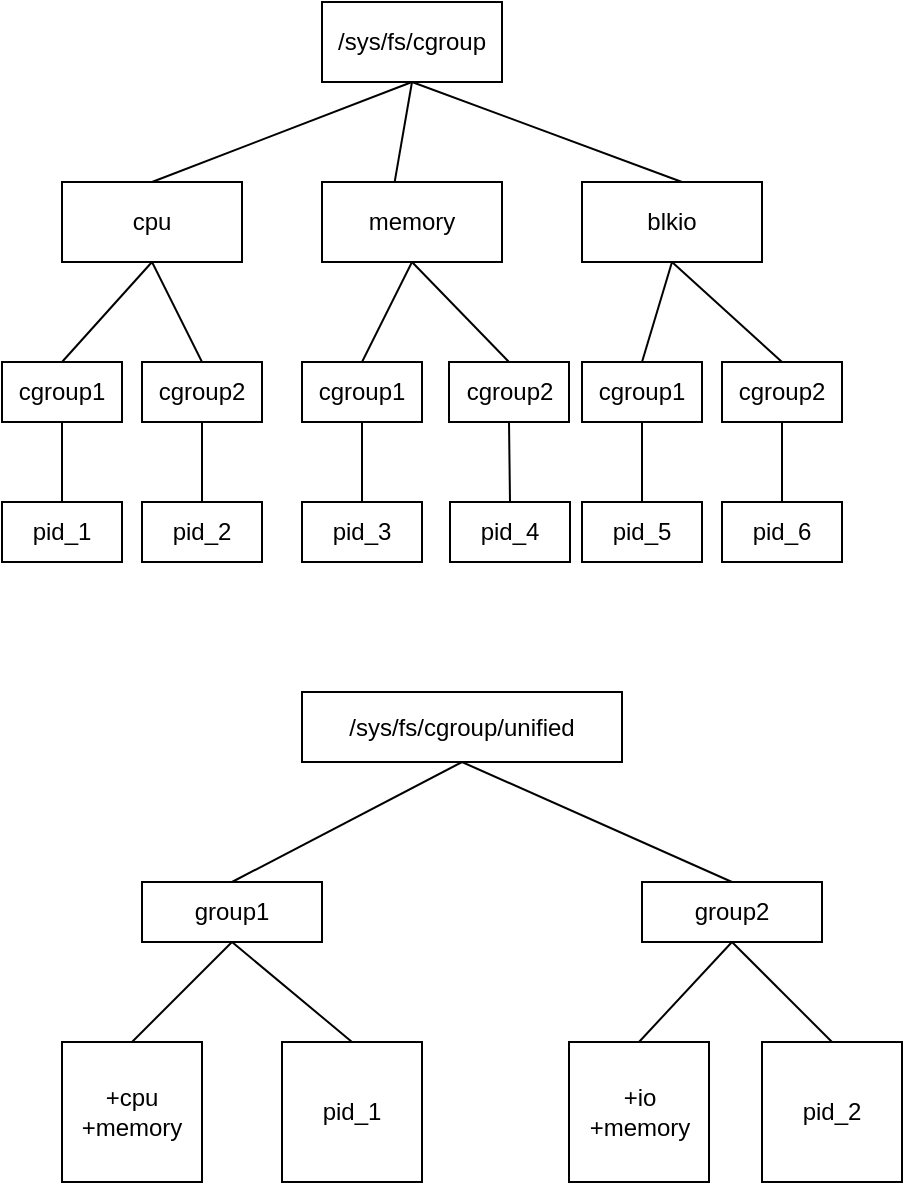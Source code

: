 <mxfile version="14.6.3" type="device"><diagram id="Z0TnQtQIebNwQjlricr6" name="Page-1"><mxGraphModel dx="1498" dy="870" grid="1" gridSize="10" guides="1" tooltips="1" connect="1" arrows="1" fold="1" page="1" pageScale="1" pageWidth="827" pageHeight="1169" math="0" shadow="0"><root><mxCell id="0"/><mxCell id="1" parent="0"/><mxCell id="IalTPolyNEinQgjg3MO9-1" value="/sys/fs/cgroup" style="rounded=0;whiteSpace=wrap;html=1;" vertex="1" parent="1"><mxGeometry x="320" y="220" width="90" height="40" as="geometry"/></mxCell><mxCell id="IalTPolyNEinQgjg3MO9-2" value="cpu" style="rounded=0;whiteSpace=wrap;html=1;" vertex="1" parent="1"><mxGeometry x="190" y="310" width="90" height="40" as="geometry"/></mxCell><mxCell id="IalTPolyNEinQgjg3MO9-3" value="blkio" style="rounded=0;whiteSpace=wrap;html=1;" vertex="1" parent="1"><mxGeometry x="450" y="310" width="90" height="40" as="geometry"/></mxCell><mxCell id="IalTPolyNEinQgjg3MO9-4" value="memory" style="rounded=0;whiteSpace=wrap;html=1;" vertex="1" parent="1"><mxGeometry x="320" y="310" width="90" height="40" as="geometry"/></mxCell><mxCell id="IalTPolyNEinQgjg3MO9-5" value="" style="endArrow=none;html=1;exitX=0.5;exitY=0;exitDx=0;exitDy=0;" edge="1" parent="1" source="IalTPolyNEinQgjg3MO9-2"><mxGeometry width="50" height="50" relative="1" as="geometry"><mxPoint x="210" y="290" as="sourcePoint"/><mxPoint x="365" y="260" as="targetPoint"/></mxGeometry></mxCell><mxCell id="IalTPolyNEinQgjg3MO9-6" value="" style="endArrow=none;html=1;exitX=0.404;exitY=-0.005;exitDx=0;exitDy=0;entryX=0.5;entryY=1;entryDx=0;entryDy=0;exitPerimeter=0;" edge="1" parent="1" source="IalTPolyNEinQgjg3MO9-4" target="IalTPolyNEinQgjg3MO9-1"><mxGeometry width="50" height="50" relative="1" as="geometry"><mxPoint x="245" y="320" as="sourcePoint"/><mxPoint x="337.857" y="270" as="targetPoint"/></mxGeometry></mxCell><mxCell id="IalTPolyNEinQgjg3MO9-7" value="" style="endArrow=none;html=1;entryX=0.5;entryY=1;entryDx=0;entryDy=0;" edge="1" parent="1" target="IalTPolyNEinQgjg3MO9-1"><mxGeometry width="50" height="50" relative="1" as="geometry"><mxPoint x="500" y="310" as="sourcePoint"/><mxPoint x="375" y="270" as="targetPoint"/></mxGeometry></mxCell><mxCell id="IalTPolyNEinQgjg3MO9-8" value="cgroup1" style="rounded=0;whiteSpace=wrap;html=1;" vertex="1" parent="1"><mxGeometry x="160" y="400" width="60" height="30" as="geometry"/></mxCell><mxCell id="IalTPolyNEinQgjg3MO9-15" value="&lt;span&gt;cgroup2&lt;/span&gt;" style="rounded=0;whiteSpace=wrap;html=1;" vertex="1" parent="1"><mxGeometry x="230" y="400" width="60" height="30" as="geometry"/></mxCell><mxCell id="IalTPolyNEinQgjg3MO9-16" value="&lt;span&gt;cgroup1&lt;/span&gt;" style="rounded=0;whiteSpace=wrap;html=1;" vertex="1" parent="1"><mxGeometry x="310" y="400" width="60" height="30" as="geometry"/></mxCell><mxCell id="IalTPolyNEinQgjg3MO9-17" value="&lt;span&gt;cgroup2&lt;/span&gt;" style="rounded=0;whiteSpace=wrap;html=1;" vertex="1" parent="1"><mxGeometry x="383.5" y="400" width="60" height="30" as="geometry"/></mxCell><mxCell id="IalTPolyNEinQgjg3MO9-18" value="&lt;span&gt;cgroup1&lt;/span&gt;" style="rounded=0;whiteSpace=wrap;html=1;" vertex="1" parent="1"><mxGeometry x="450" y="400" width="60" height="30" as="geometry"/></mxCell><mxCell id="IalTPolyNEinQgjg3MO9-19" value="&lt;span&gt;cgroup2&lt;/span&gt;" style="rounded=0;whiteSpace=wrap;html=1;" vertex="1" parent="1"><mxGeometry x="520" y="400" width="60" height="30" as="geometry"/></mxCell><mxCell id="IalTPolyNEinQgjg3MO9-20" value="" style="endArrow=none;html=1;exitX=0.5;exitY=0;exitDx=0;exitDy=0;entryX=0.5;entryY=1;entryDx=0;entryDy=0;" edge="1" parent="1" source="IalTPolyNEinQgjg3MO9-8" target="IalTPolyNEinQgjg3MO9-2"><mxGeometry width="50" height="50" relative="1" as="geometry"><mxPoint x="245" y="320" as="sourcePoint"/><mxPoint x="375" y="270" as="targetPoint"/></mxGeometry></mxCell><mxCell id="IalTPolyNEinQgjg3MO9-21" value="" style="endArrow=none;html=1;exitX=0.5;exitY=0;exitDx=0;exitDy=0;entryX=0.5;entryY=1;entryDx=0;entryDy=0;" edge="1" parent="1" source="IalTPolyNEinQgjg3MO9-15" target="IalTPolyNEinQgjg3MO9-2"><mxGeometry width="50" height="50" relative="1" as="geometry"><mxPoint x="200" y="410" as="sourcePoint"/><mxPoint x="245" y="360" as="targetPoint"/></mxGeometry></mxCell><mxCell id="IalTPolyNEinQgjg3MO9-22" value="" style="endArrow=none;html=1;exitX=0.5;exitY=0;exitDx=0;exitDy=0;" edge="1" parent="1" source="IalTPolyNEinQgjg3MO9-16"><mxGeometry width="50" height="50" relative="1" as="geometry"><mxPoint x="200" y="410" as="sourcePoint"/><mxPoint x="365" y="350" as="targetPoint"/></mxGeometry></mxCell><mxCell id="IalTPolyNEinQgjg3MO9-23" value="" style="endArrow=none;html=1;exitX=0.5;exitY=0;exitDx=0;exitDy=0;entryX=0.5;entryY=1;entryDx=0;entryDy=0;" edge="1" parent="1" source="IalTPolyNEinQgjg3MO9-17" target="IalTPolyNEinQgjg3MO9-4"><mxGeometry width="50" height="50" relative="1" as="geometry"><mxPoint x="350" y="410" as="sourcePoint"/><mxPoint x="362.4" y="364.8" as="targetPoint"/></mxGeometry></mxCell><mxCell id="IalTPolyNEinQgjg3MO9-24" value="" style="endArrow=none;html=1;exitX=0.5;exitY=0;exitDx=0;exitDy=0;entryX=0.5;entryY=1;entryDx=0;entryDy=0;" edge="1" parent="1" source="IalTPolyNEinQgjg3MO9-18" target="IalTPolyNEinQgjg3MO9-3"><mxGeometry width="50" height="50" relative="1" as="geometry"><mxPoint x="350" y="410" as="sourcePoint"/><mxPoint x="375" y="360" as="targetPoint"/></mxGeometry></mxCell><mxCell id="IalTPolyNEinQgjg3MO9-25" value="" style="endArrow=none;html=1;exitX=0.5;exitY=0;exitDx=0;exitDy=0;entryX=0.5;entryY=1;entryDx=0;entryDy=0;" edge="1" parent="1" source="IalTPolyNEinQgjg3MO9-19" target="IalTPolyNEinQgjg3MO9-3"><mxGeometry width="50" height="50" relative="1" as="geometry"><mxPoint x="490" y="410" as="sourcePoint"/><mxPoint x="505" y="360" as="targetPoint"/></mxGeometry></mxCell><mxCell id="IalTPolyNEinQgjg3MO9-26" value="" style="endArrow=none;html=1;entryX=0.5;entryY=1;entryDx=0;entryDy=0;" edge="1" parent="1" target="IalTPolyNEinQgjg3MO9-8"><mxGeometry width="50" height="50" relative="1" as="geometry"><mxPoint x="190" y="470" as="sourcePoint"/><mxPoint x="245" y="360" as="targetPoint"/></mxGeometry></mxCell><mxCell id="IalTPolyNEinQgjg3MO9-27" value="pid_1" style="rounded=0;whiteSpace=wrap;html=1;" vertex="1" parent="1"><mxGeometry x="160" y="470" width="60" height="30" as="geometry"/></mxCell><mxCell id="IalTPolyNEinQgjg3MO9-28" value="pid_2" style="rounded=0;whiteSpace=wrap;html=1;" vertex="1" parent="1"><mxGeometry x="230" y="470" width="60" height="30" as="geometry"/></mxCell><mxCell id="IalTPolyNEinQgjg3MO9-29" value="pid_3" style="rounded=0;whiteSpace=wrap;html=1;" vertex="1" parent="1"><mxGeometry x="310" y="470" width="60" height="30" as="geometry"/></mxCell><mxCell id="IalTPolyNEinQgjg3MO9-30" value="pid_4" style="rounded=0;whiteSpace=wrap;html=1;" vertex="1" parent="1"><mxGeometry x="384" y="470" width="60" height="30" as="geometry"/></mxCell><mxCell id="IalTPolyNEinQgjg3MO9-31" value="pid_5" style="rounded=0;whiteSpace=wrap;html=1;" vertex="1" parent="1"><mxGeometry x="450" y="470" width="60" height="30" as="geometry"/></mxCell><mxCell id="IalTPolyNEinQgjg3MO9-32" value="pid_6" style="rounded=0;whiteSpace=wrap;html=1;" vertex="1" parent="1"><mxGeometry x="520" y="470" width="60" height="30" as="geometry"/></mxCell><mxCell id="IalTPolyNEinQgjg3MO9-33" value="" style="endArrow=none;html=1;entryX=0.5;entryY=1;entryDx=0;entryDy=0;exitX=0.5;exitY=0;exitDx=0;exitDy=0;" edge="1" parent="1" source="IalTPolyNEinQgjg3MO9-28" target="IalTPolyNEinQgjg3MO9-15"><mxGeometry width="50" height="50" relative="1" as="geometry"><mxPoint x="200" y="480" as="sourcePoint"/><mxPoint x="200" y="440" as="targetPoint"/></mxGeometry></mxCell><mxCell id="IalTPolyNEinQgjg3MO9-34" value="" style="endArrow=none;html=1;entryX=0.5;entryY=1;entryDx=0;entryDy=0;exitX=0.5;exitY=0;exitDx=0;exitDy=0;" edge="1" parent="1" source="IalTPolyNEinQgjg3MO9-29" target="IalTPolyNEinQgjg3MO9-16"><mxGeometry width="50" height="50" relative="1" as="geometry"><mxPoint x="340" y="460" as="sourcePoint"/><mxPoint x="270" y="440" as="targetPoint"/></mxGeometry></mxCell><mxCell id="IalTPolyNEinQgjg3MO9-35" value="" style="endArrow=none;html=1;entryX=0.5;entryY=1;entryDx=0;entryDy=0;exitX=0.5;exitY=0;exitDx=0;exitDy=0;" edge="1" parent="1" source="IalTPolyNEinQgjg3MO9-30" target="IalTPolyNEinQgjg3MO9-17"><mxGeometry width="50" height="50" relative="1" as="geometry"><mxPoint x="414" y="460" as="sourcePoint"/><mxPoint x="350" y="440" as="targetPoint"/></mxGeometry></mxCell><mxCell id="IalTPolyNEinQgjg3MO9-36" value="" style="endArrow=none;html=1;entryX=0.5;entryY=1;entryDx=0;entryDy=0;exitX=0.5;exitY=0;exitDx=0;exitDy=0;" edge="1" parent="1" source="IalTPolyNEinQgjg3MO9-31" target="IalTPolyNEinQgjg3MO9-18"><mxGeometry width="50" height="50" relative="1" as="geometry"><mxPoint x="350" y="480" as="sourcePoint"/><mxPoint x="350" y="440" as="targetPoint"/></mxGeometry></mxCell><mxCell id="IalTPolyNEinQgjg3MO9-37" value="" style="endArrow=none;html=1;entryX=0.5;entryY=1;entryDx=0;entryDy=0;exitX=0.5;exitY=0;exitDx=0;exitDy=0;" edge="1" parent="1" source="IalTPolyNEinQgjg3MO9-32" target="IalTPolyNEinQgjg3MO9-19"><mxGeometry width="50" height="50" relative="1" as="geometry"><mxPoint x="424" y="480" as="sourcePoint"/><mxPoint x="423.5" y="440" as="targetPoint"/></mxGeometry></mxCell><mxCell id="IalTPolyNEinQgjg3MO9-38" value="/sys/fs/cgroup/unified" style="rounded=0;whiteSpace=wrap;html=1;" vertex="1" parent="1"><mxGeometry x="310" y="565" width="160" height="35" as="geometry"/></mxCell><mxCell id="IalTPolyNEinQgjg3MO9-40" value="" style="endArrow=none;html=1;entryX=0.5;entryY=1;entryDx=0;entryDy=0;exitX=0.5;exitY=0;exitDx=0;exitDy=0;" edge="1" parent="1" source="IalTPolyNEinQgjg3MO9-41" target="IalTPolyNEinQgjg3MO9-38"><mxGeometry width="50" height="50" relative="1" as="geometry"><mxPoint x="320" y="660" as="sourcePoint"/><mxPoint x="400" y="610" as="targetPoint"/></mxGeometry></mxCell><mxCell id="IalTPolyNEinQgjg3MO9-41" value="group1" style="rounded=0;whiteSpace=wrap;html=1;" vertex="1" parent="1"><mxGeometry x="230" y="660" width="90" height="30" as="geometry"/></mxCell><mxCell id="IalTPolyNEinQgjg3MO9-42" value="group2" style="rounded=0;whiteSpace=wrap;html=1;" vertex="1" parent="1"><mxGeometry x="480" y="660" width="90" height="30" as="geometry"/></mxCell><mxCell id="IalTPolyNEinQgjg3MO9-43" value="" style="endArrow=none;html=1;entryX=0.5;entryY=1;entryDx=0;entryDy=0;exitX=0.5;exitY=0;exitDx=0;exitDy=0;" edge="1" parent="1" source="IalTPolyNEinQgjg3MO9-42" target="IalTPolyNEinQgjg3MO9-38"><mxGeometry width="50" height="50" relative="1" as="geometry"><mxPoint x="285" y="670" as="sourcePoint"/><mxPoint x="400" y="610" as="targetPoint"/></mxGeometry></mxCell><mxCell id="IalTPolyNEinQgjg3MO9-44" value="" style="endArrow=none;html=1;entryX=0.5;entryY=1;entryDx=0;entryDy=0;exitX=0.5;exitY=0;exitDx=0;exitDy=0;" edge="1" parent="1" source="IalTPolyNEinQgjg3MO9-45" target="IalTPolyNEinQgjg3MO9-41"><mxGeometry width="50" height="50" relative="1" as="geometry"><mxPoint x="250" y="740" as="sourcePoint"/><mxPoint x="400" y="610" as="targetPoint"/></mxGeometry></mxCell><mxCell id="IalTPolyNEinQgjg3MO9-45" value="+cpu&lt;br&gt;+memory" style="rounded=0;whiteSpace=wrap;html=1;" vertex="1" parent="1"><mxGeometry x="190" y="740" width="70" height="70" as="geometry"/></mxCell><mxCell id="IalTPolyNEinQgjg3MO9-46" value="+io&lt;br&gt;+memory" style="rounded=0;whiteSpace=wrap;html=1;" vertex="1" parent="1"><mxGeometry x="443.5" y="740" width="70" height="70" as="geometry"/></mxCell><mxCell id="IalTPolyNEinQgjg3MO9-47" value="" style="endArrow=none;html=1;entryX=0.5;entryY=1;entryDx=0;entryDy=0;exitX=0.5;exitY=0;exitDx=0;exitDy=0;" edge="1" parent="1" source="IalTPolyNEinQgjg3MO9-48" target="IalTPolyNEinQgjg3MO9-41"><mxGeometry width="50" height="50" relative="1" as="geometry"><mxPoint x="320" y="730" as="sourcePoint"/><mxPoint x="285" y="700" as="targetPoint"/></mxGeometry></mxCell><mxCell id="IalTPolyNEinQgjg3MO9-48" value="pid_1" style="rounded=0;whiteSpace=wrap;html=1;" vertex="1" parent="1"><mxGeometry x="300" y="740" width="70" height="70" as="geometry"/></mxCell><mxCell id="IalTPolyNEinQgjg3MO9-49" value="pid_2" style="rounded=0;whiteSpace=wrap;html=1;" vertex="1" parent="1"><mxGeometry x="540" y="740" width="70" height="70" as="geometry"/></mxCell><mxCell id="IalTPolyNEinQgjg3MO9-51" value="" style="endArrow=none;html=1;entryX=0.5;entryY=1;entryDx=0;entryDy=0;exitX=0.5;exitY=0;exitDx=0;exitDy=0;" edge="1" parent="1" source="IalTPolyNEinQgjg3MO9-46" target="IalTPolyNEinQgjg3MO9-42"><mxGeometry width="50" height="50" relative="1" as="geometry"><mxPoint x="235" y="750" as="sourcePoint"/><mxPoint x="285" y="700" as="targetPoint"/></mxGeometry></mxCell><mxCell id="IalTPolyNEinQgjg3MO9-52" value="" style="endArrow=none;html=1;entryX=0.5;entryY=1;entryDx=0;entryDy=0;exitX=0.5;exitY=0;exitDx=0;exitDy=0;" edge="1" parent="1" source="IalTPolyNEinQgjg3MO9-49" target="IalTPolyNEinQgjg3MO9-42"><mxGeometry width="50" height="50" relative="1" as="geometry"><mxPoint x="488.5" y="750" as="sourcePoint"/><mxPoint x="535" y="700" as="targetPoint"/></mxGeometry></mxCell></root></mxGraphModel></diagram></mxfile>